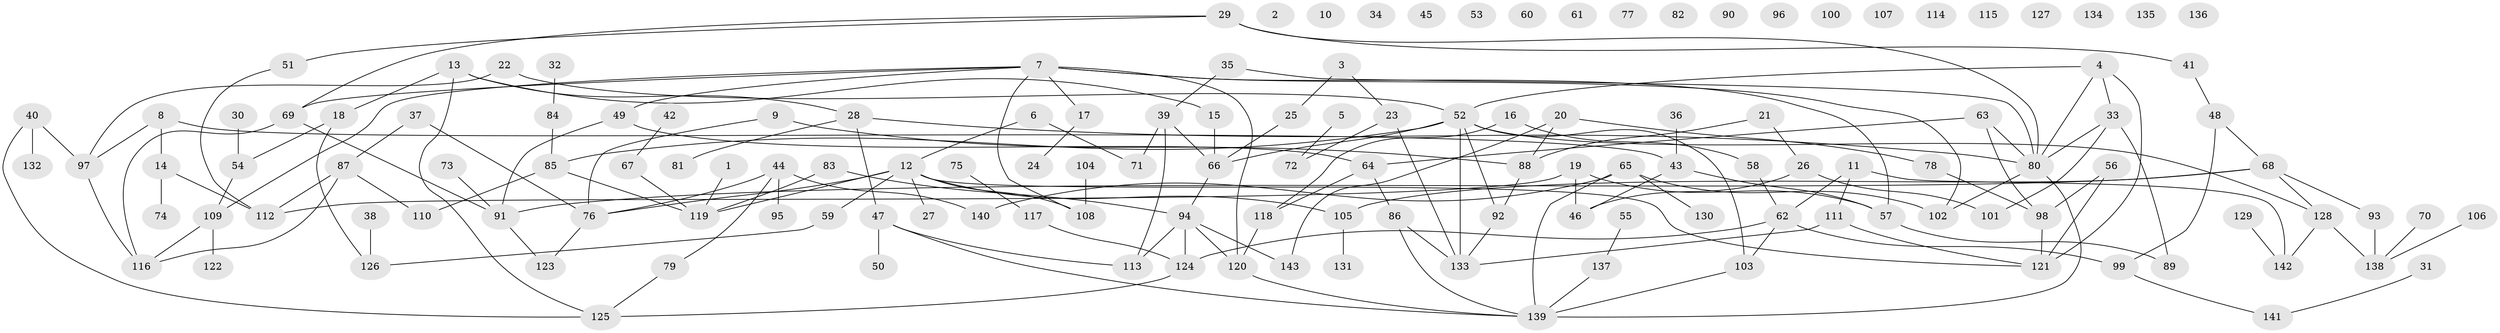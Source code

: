 // coarse degree distribution, {3: 0.125, 6: 0.2, 2: 0.15, 4: 0.15, 5: 0.05, 9: 0.025, 1: 0.125, 8: 0.075, 7: 0.075, 10: 0.025}
// Generated by graph-tools (version 1.1) at 2025/35/03/04/25 23:35:54]
// undirected, 143 vertices, 179 edges
graph export_dot {
  node [color=gray90,style=filled];
  1;
  2;
  3;
  4;
  5;
  6;
  7;
  8;
  9;
  10;
  11;
  12;
  13;
  14;
  15;
  16;
  17;
  18;
  19;
  20;
  21;
  22;
  23;
  24;
  25;
  26;
  27;
  28;
  29;
  30;
  31;
  32;
  33;
  34;
  35;
  36;
  37;
  38;
  39;
  40;
  41;
  42;
  43;
  44;
  45;
  46;
  47;
  48;
  49;
  50;
  51;
  52;
  53;
  54;
  55;
  56;
  57;
  58;
  59;
  60;
  61;
  62;
  63;
  64;
  65;
  66;
  67;
  68;
  69;
  70;
  71;
  72;
  73;
  74;
  75;
  76;
  77;
  78;
  79;
  80;
  81;
  82;
  83;
  84;
  85;
  86;
  87;
  88;
  89;
  90;
  91;
  92;
  93;
  94;
  95;
  96;
  97;
  98;
  99;
  100;
  101;
  102;
  103;
  104;
  105;
  106;
  107;
  108;
  109;
  110;
  111;
  112;
  113;
  114;
  115;
  116;
  117;
  118;
  119;
  120;
  121;
  122;
  123;
  124;
  125;
  126;
  127;
  128;
  129;
  130;
  131;
  132;
  133;
  134;
  135;
  136;
  137;
  138;
  139;
  140;
  141;
  142;
  143;
  1 -- 119;
  3 -- 23;
  3 -- 25;
  4 -- 33;
  4 -- 52;
  4 -- 80;
  4 -- 121;
  5 -- 72;
  6 -- 12;
  6 -- 71;
  7 -- 17;
  7 -- 49;
  7 -- 57;
  7 -- 69;
  7 -- 102;
  7 -- 108;
  7 -- 109;
  7 -- 120;
  8 -- 14;
  8 -- 43;
  8 -- 97;
  9 -- 76;
  9 -- 88;
  11 -- 62;
  11 -- 111;
  11 -- 142;
  12 -- 27;
  12 -- 59;
  12 -- 76;
  12 -- 105;
  12 -- 108;
  12 -- 119;
  12 -- 121;
  13 -- 15;
  13 -- 18;
  13 -- 28;
  13 -- 125;
  14 -- 74;
  14 -- 112;
  15 -- 66;
  16 -- 58;
  16 -- 118;
  17 -- 24;
  18 -- 54;
  18 -- 126;
  19 -- 46;
  19 -- 57;
  19 -- 112;
  20 -- 78;
  20 -- 88;
  20 -- 143;
  21 -- 26;
  21 -- 88;
  22 -- 52;
  22 -- 97;
  23 -- 72;
  23 -- 133;
  25 -- 66;
  26 -- 46;
  26 -- 101;
  28 -- 47;
  28 -- 80;
  28 -- 81;
  29 -- 41;
  29 -- 51;
  29 -- 69;
  29 -- 80;
  30 -- 54;
  31 -- 141;
  32 -- 84;
  33 -- 80;
  33 -- 89;
  33 -- 101;
  35 -- 39;
  35 -- 80;
  36 -- 43;
  37 -- 76;
  37 -- 87;
  38 -- 126;
  39 -- 66;
  39 -- 71;
  39 -- 113;
  40 -- 97;
  40 -- 125;
  40 -- 132;
  41 -- 48;
  42 -- 67;
  43 -- 46;
  43 -- 57;
  44 -- 76;
  44 -- 79;
  44 -- 95;
  44 -- 140;
  47 -- 50;
  47 -- 113;
  47 -- 139;
  48 -- 68;
  48 -- 99;
  49 -- 64;
  49 -- 91;
  51 -- 112;
  52 -- 66;
  52 -- 85;
  52 -- 92;
  52 -- 103;
  52 -- 128;
  52 -- 133;
  54 -- 109;
  55 -- 137;
  56 -- 98;
  56 -- 121;
  57 -- 89;
  58 -- 62;
  59 -- 126;
  62 -- 99;
  62 -- 103;
  62 -- 124;
  63 -- 64;
  63 -- 80;
  63 -- 98;
  64 -- 86;
  64 -- 118;
  65 -- 102;
  65 -- 130;
  65 -- 139;
  65 -- 140;
  66 -- 94;
  67 -- 119;
  68 -- 91;
  68 -- 93;
  68 -- 105;
  68 -- 128;
  69 -- 91;
  69 -- 116;
  70 -- 138;
  73 -- 91;
  75 -- 117;
  76 -- 123;
  78 -- 98;
  79 -- 125;
  80 -- 102;
  80 -- 139;
  83 -- 94;
  83 -- 119;
  84 -- 85;
  85 -- 110;
  85 -- 119;
  86 -- 133;
  86 -- 139;
  87 -- 110;
  87 -- 112;
  87 -- 116;
  88 -- 92;
  91 -- 123;
  92 -- 133;
  93 -- 138;
  94 -- 113;
  94 -- 120;
  94 -- 124;
  94 -- 143;
  97 -- 116;
  98 -- 121;
  99 -- 141;
  103 -- 139;
  104 -- 108;
  105 -- 131;
  106 -- 138;
  109 -- 116;
  109 -- 122;
  111 -- 121;
  111 -- 133;
  117 -- 124;
  118 -- 120;
  120 -- 139;
  124 -- 125;
  128 -- 138;
  128 -- 142;
  129 -- 142;
  137 -- 139;
}
